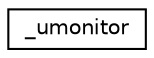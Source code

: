 digraph "圖形化之類別階層"
{
 // LATEX_PDF_SIZE
  edge [fontname="Helvetica",fontsize="10",labelfontname="Helvetica",labelfontsize="10"];
  node [fontname="Helvetica",fontsize="10",shape=record];
  rankdir="LR";
  Node0 [label="_umonitor",height=0.2,width=0.4,color="black", fillcolor="white", style="filled",URL="$struct__umonitor.html",tooltip=" "];
}
